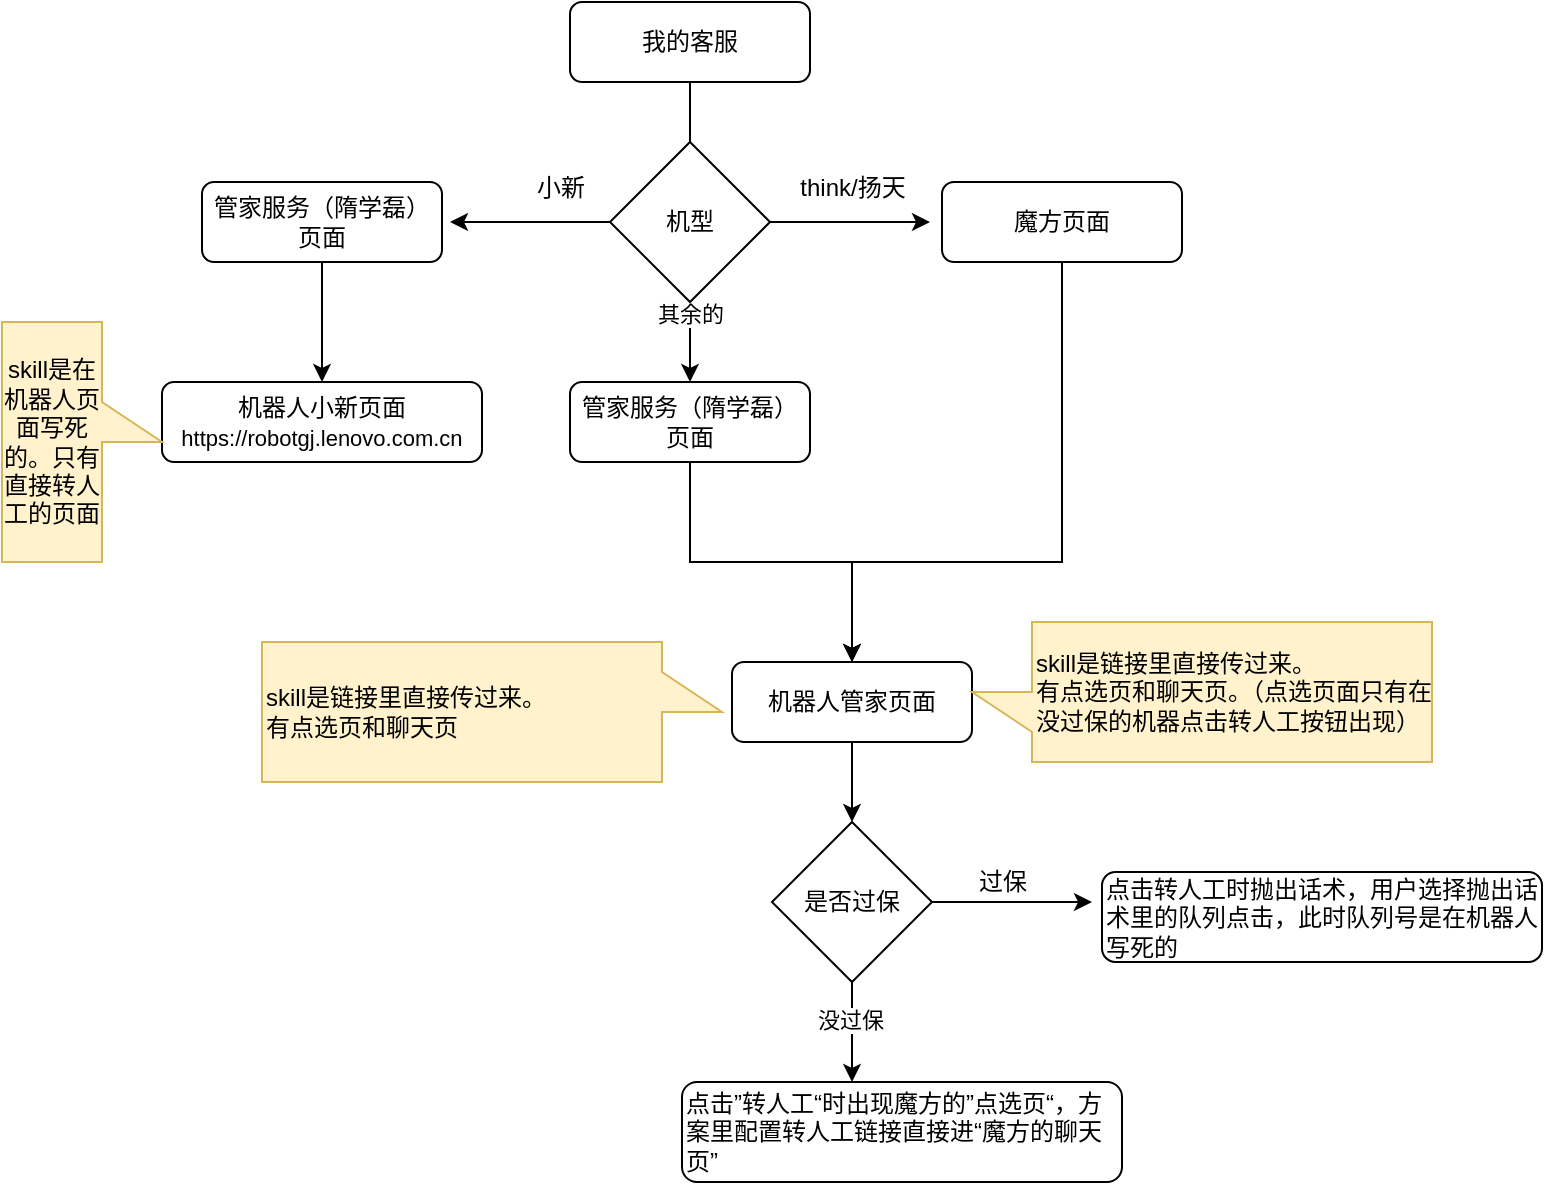 <mxfile version="12.9.12" type="github"><diagram id="IirL8ykHRx_oKtMH42r-" name="Page-1"><mxGraphModel dx="1285" dy="766" grid="1" gridSize="10" guides="1" tooltips="1" connect="1" arrows="1" fold="1" page="1" pageScale="1" pageWidth="827" pageHeight="1169" math="0" shadow="0"><root><mxCell id="0"/><mxCell id="1" parent="0"/><mxCell id="S2evyD6Xq9rVlCKECWSD-7" value="" style="edgeStyle=orthogonalEdgeStyle;rounded=0;orthogonalLoop=1;jettySize=auto;html=1;" parent="1" source="S2evyD6Xq9rVlCKECWSD-5" edge="1"><mxGeometry relative="1" as="geometry"><mxPoint x="344" y="130" as="targetPoint"/></mxGeometry></mxCell><mxCell id="S2evyD6Xq9rVlCKECWSD-5" value="我的客服" style="rounded=1;whiteSpace=wrap;html=1;" parent="1" vertex="1"><mxGeometry x="284" y="10" width="120" height="40" as="geometry"/></mxCell><mxCell id="S2evyD6Xq9rVlCKECWSD-11" value="" style="edgeStyle=orthogonalEdgeStyle;rounded=0;orthogonalLoop=1;jettySize=auto;html=1;" parent="1" source="S2evyD6Xq9rVlCKECWSD-8" edge="1"><mxGeometry relative="1" as="geometry"><mxPoint x="464" y="120.0" as="targetPoint"/></mxGeometry></mxCell><mxCell id="S2evyD6Xq9rVlCKECWSD-13" value="" style="edgeStyle=orthogonalEdgeStyle;rounded=0;orthogonalLoop=1;jettySize=auto;html=1;" parent="1" source="S2evyD6Xq9rVlCKECWSD-8" edge="1"><mxGeometry relative="1" as="geometry"><mxPoint x="224" y="120.0" as="targetPoint"/></mxGeometry></mxCell><mxCell id="S2evyD6Xq9rVlCKECWSD-15" value="" style="edgeStyle=orthogonalEdgeStyle;rounded=0;orthogonalLoop=1;jettySize=auto;html=1;" parent="1" source="S2evyD6Xq9rVlCKECWSD-8" target="S2evyD6Xq9rVlCKECWSD-30" edge="1"><mxGeometry relative="1" as="geometry"><mxPoint x="344" y="240" as="targetPoint"/></mxGeometry></mxCell><mxCell id="S2evyD6Xq9rVlCKECWSD-16" value="其余的" style="edgeLabel;html=1;align=center;verticalAlign=middle;resizable=0;points=[];" parent="S2evyD6Xq9rVlCKECWSD-15" vertex="1" connectable="0"><mxGeometry x="-0.269" y="-2" relative="1" as="geometry"><mxPoint x="2" y="-8.97" as="offset"/></mxGeometry></mxCell><mxCell id="S2evyD6Xq9rVlCKECWSD-8" value="机型" style="rhombus;whiteSpace=wrap;html=1;" parent="1" vertex="1"><mxGeometry x="304" y="80" width="80" height="80" as="geometry"/></mxCell><mxCell id="S2evyD6Xq9rVlCKECWSD-17" value="think/扬天" style="text;html=1;align=center;verticalAlign=middle;resizable=0;points=[];autosize=1;" parent="1" vertex="1"><mxGeometry x="390" y="93" width="70" height="20" as="geometry"/></mxCell><mxCell id="S2evyD6Xq9rVlCKECWSD-18" value="小新" style="text;html=1;align=center;verticalAlign=middle;resizable=0;points=[];autosize=1;" parent="1" vertex="1"><mxGeometry x="259" y="93" width="40" height="20" as="geometry"/></mxCell><mxCell id="S2evyD6Xq9rVlCKECWSD-25" value="" style="edgeStyle=orthogonalEdgeStyle;rounded=0;orthogonalLoop=1;jettySize=auto;html=1;" parent="1" source="S2evyD6Xq9rVlCKECWSD-20" edge="1"><mxGeometry relative="1" as="geometry"><mxPoint x="425" y="340" as="targetPoint"/><Array as="points"><mxPoint x="530" y="290"/><mxPoint x="425" y="290"/></Array></mxGeometry></mxCell><mxCell id="S2evyD6Xq9rVlCKECWSD-20" value="魔方页面" style="rounded=1;whiteSpace=wrap;html=1;" parent="1" vertex="1"><mxGeometry x="470" y="100" width="120" height="40" as="geometry"/></mxCell><mxCell id="S2evyD6Xq9rVlCKECWSD-38" value="" style="edgeStyle=orthogonalEdgeStyle;rounded=0;orthogonalLoop=1;jettySize=auto;html=1;" parent="1" source="S2evyD6Xq9rVlCKECWSD-24" edge="1"><mxGeometry relative="1" as="geometry"><mxPoint x="425" y="420" as="targetPoint"/></mxGeometry></mxCell><mxCell id="S2evyD6Xq9rVlCKECWSD-24" value="机器人管家页面" style="rounded=1;whiteSpace=wrap;html=1;" parent="1" vertex="1"><mxGeometry x="365" y="340" width="120" height="40" as="geometry"/></mxCell><mxCell id="S2evyD6Xq9rVlCKECWSD-23" value="" style="edgeStyle=orthogonalEdgeStyle;rounded=0;orthogonalLoop=1;jettySize=auto;html=1;" parent="1" source="S2evyD6Xq9rVlCKECWSD-21" target="S2evyD6Xq9rVlCKECWSD-22" edge="1"><mxGeometry relative="1" as="geometry"/></mxCell><mxCell id="S2evyD6Xq9rVlCKECWSD-21" value="管家服务（隋学磊）页面" style="rounded=1;whiteSpace=wrap;html=1;" parent="1" vertex="1"><mxGeometry x="100" y="100" width="120" height="40" as="geometry"/></mxCell><mxCell id="S2evyD6Xq9rVlCKECWSD-22" value="机器人小新页面&lt;br&gt;&lt;font style=&quot;font-size: 11px&quot;&gt;https://robotgj.lenovo.com.cn&lt;/font&gt;" style="rounded=1;whiteSpace=wrap;html=1;" parent="1" vertex="1"><mxGeometry x="80" y="200" width="160" height="40" as="geometry"/></mxCell><mxCell id="S2evyD6Xq9rVlCKECWSD-26" value="skill是在机器人页面写死的。只有直接转人工的页面" style="shape=callout;whiteSpace=wrap;html=1;perimeter=calloutPerimeter;direction=north;fillColor=#fff2cc;strokeColor=#d6b656;" parent="1" vertex="1"><mxGeometry y="170" width="80" height="120" as="geometry"/></mxCell><mxCell id="S2evyD6Xq9rVlCKECWSD-32" value="" style="edgeStyle=orthogonalEdgeStyle;rounded=0;orthogonalLoop=1;jettySize=auto;html=1;entryX=0.5;entryY=0;entryDx=0;entryDy=0;" parent="1" source="S2evyD6Xq9rVlCKECWSD-30" target="S2evyD6Xq9rVlCKECWSD-24" edge="1"><mxGeometry relative="1" as="geometry"><mxPoint x="344" y="320" as="targetPoint"/></mxGeometry></mxCell><mxCell id="S2evyD6Xq9rVlCKECWSD-30" value="管家服务（隋学磊）页面" style="rounded=1;whiteSpace=wrap;html=1;" parent="1" vertex="1"><mxGeometry x="284" y="200" width="120" height="40" as="geometry"/></mxCell><mxCell id="S2evyD6Xq9rVlCKECWSD-33" value="skill是链接里直接传过来。&lt;br&gt;有点选页和聊天页。（点选页面只有在没过保的机器点击转人工按钮出现）&lt;br&gt;" style="shape=callout;whiteSpace=wrap;html=1;perimeter=calloutPerimeter;direction=south;fillColor=#fff2cc;strokeColor=#d6b656;align=left;" parent="1" vertex="1"><mxGeometry x="485" y="320" width="230" height="70" as="geometry"/></mxCell><mxCell id="S2evyD6Xq9rVlCKECWSD-36" value="skill是链接里直接传过来。&lt;br&gt;有点选页和聊天页" style="shape=callout;whiteSpace=wrap;html=1;perimeter=calloutPerimeter;direction=north;fillColor=#fff2cc;strokeColor=#d6b656;align=left;" parent="1" vertex="1"><mxGeometry x="130" y="330" width="230" height="70" as="geometry"/></mxCell><mxCell id="S2evyD6Xq9rVlCKECWSD-41" value="" style="edgeStyle=orthogonalEdgeStyle;rounded=0;orthogonalLoop=1;jettySize=auto;html=1;" parent="1" source="S2evyD6Xq9rVlCKECWSD-39" edge="1"><mxGeometry relative="1" as="geometry"><mxPoint x="545" y="460" as="targetPoint"/></mxGeometry></mxCell><mxCell id="S2evyD6Xq9rVlCKECWSD-45" value="" style="edgeStyle=orthogonalEdgeStyle;rounded=0;orthogonalLoop=1;jettySize=auto;html=1;" parent="1" source="S2evyD6Xq9rVlCKECWSD-39" edge="1"><mxGeometry relative="1" as="geometry"><mxPoint x="425" y="550" as="targetPoint"/></mxGeometry></mxCell><mxCell id="S2evyD6Xq9rVlCKECWSD-46" value="没过保" style="edgeLabel;html=1;align=center;verticalAlign=middle;resizable=0;points=[];" parent="S2evyD6Xq9rVlCKECWSD-45" vertex="1" connectable="0"><mxGeometry x="-0.269" y="-1" relative="1" as="geometry"><mxPoint as="offset"/></mxGeometry></mxCell><mxCell id="S2evyD6Xq9rVlCKECWSD-39" value="是否过保" style="rhombus;whiteSpace=wrap;html=1;" parent="1" vertex="1"><mxGeometry x="385" y="420" width="80" height="80" as="geometry"/></mxCell><mxCell id="S2evyD6Xq9rVlCKECWSD-42" value="过保" style="text;html=1;align=center;verticalAlign=middle;resizable=0;points=[];autosize=1;" parent="1" vertex="1"><mxGeometry x="480" y="440" width="40" height="20" as="geometry"/></mxCell><mxCell id="S2evyD6Xq9rVlCKECWSD-43" value="&lt;font style=&quot;font-size: 12px&quot;&gt;点击转人工时抛出话术，用户选择抛出话术里的队列点击，此时队列号是在机器人写死的&lt;/font&gt;" style="rounded=1;whiteSpace=wrap;html=1;align=left;" parent="1" vertex="1"><mxGeometry x="550" y="445" width="220" height="45" as="geometry"/></mxCell><mxCell id="S2evyD6Xq9rVlCKECWSD-50" value="&lt;font style=&quot;font-size: 12px&quot;&gt;点击”转人工“时出现魔方的”点选页“，方案里配置转人工链接直接进“魔方的聊天页”&lt;/font&gt;" style="rounded=1;whiteSpace=wrap;html=1;align=left;" parent="1" vertex="1"><mxGeometry x="340" y="550" width="220" height="50" as="geometry"/></mxCell></root></mxGraphModel></diagram></mxfile>